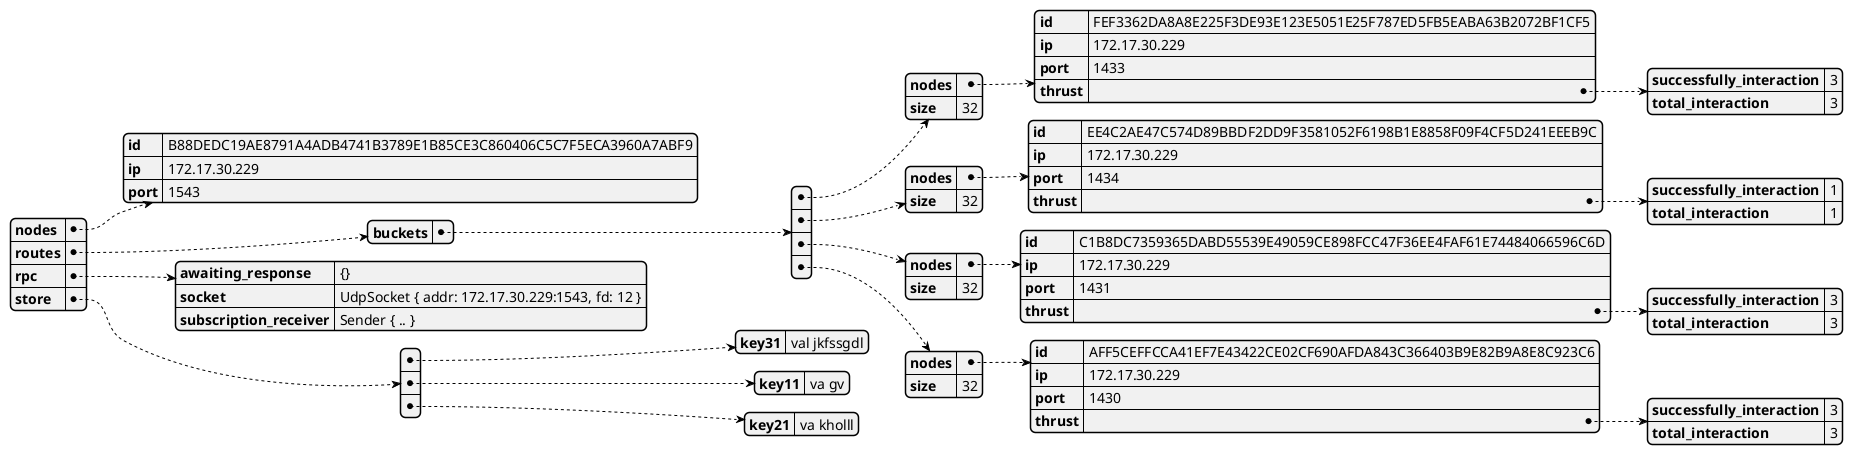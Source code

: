 @startjson
{"nodes":{"id":"B88DEDC19AE8791A4ADB4741B3789E1B85CE3C860406C5C7F5ECA3960A7ABF9","ip":"172.17.30.229","port":1543},"routes":{"buckets":[{"nodes":{"id":"FEF3362DA8A8E225F3DE93E123E5051E25F787ED5FB5EABA63B2072BF1CF5","ip":"172.17.30.229","port":1433,"thrust":{"successfully_interaction":3,"total_interaction":3}},"size":32},{"nodes":{"id":"EE4C2AE47C574D89BBDF2DD9F3581052F6198B1E8858F09F4CF5D241EEEB9C","ip":"172.17.30.229","port":1434,"thrust":{"successfully_interaction":1,"total_interaction":1}},"size":32},{"nodes":{"id":"C1B8DC7359365DABD55539E49059CE898FCC47F36EE4FAF61E74484066596C6D","ip":"172.17.30.229","port":1431,"thrust":{"successfully_interaction":3,"total_interaction":3}},"size":32},{"nodes":{"id":"AFF5CEFFCCA41EF7E43422CE02CF690AFDA843C366403B9E82B9A8E8C923C6","ip":"172.17.30.229","port":1430,"thrust":{"successfully_interaction":3,"total_interaction":3}},"size":32}]},"rpc":{"awaiting_response":"{}","socket":"UdpSocket { addr: 172.17.30.229:1543, fd: 12 }","subscription_receiver":"Sender { .. }"},"store":[{"key31":"val jkfssgdl"},{"key11":"va gv"},{"key21":"va kholll"}]}
@endjson